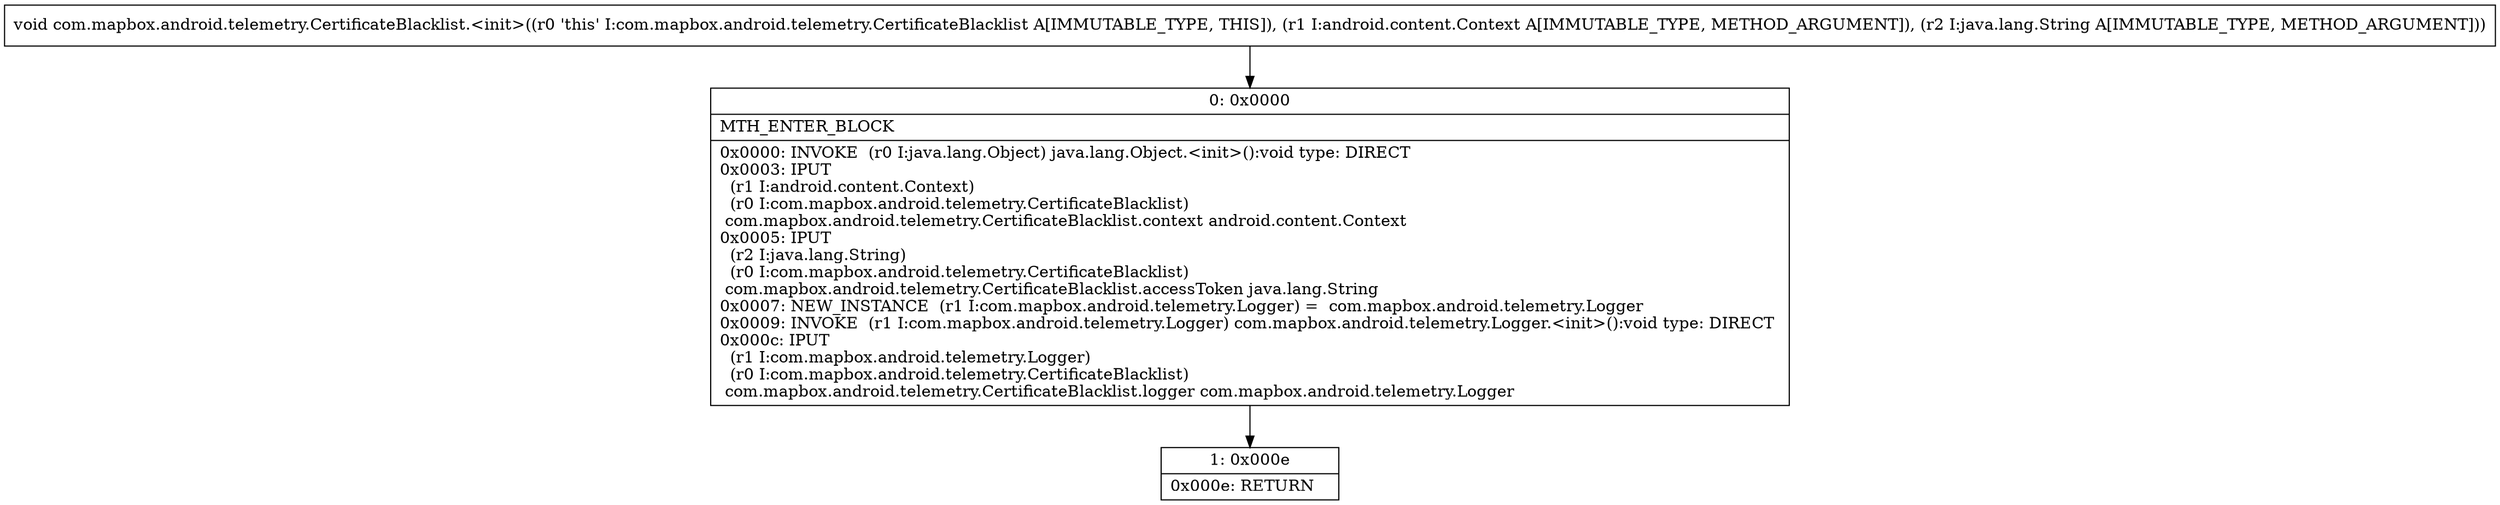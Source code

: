 digraph "CFG forcom.mapbox.android.telemetry.CertificateBlacklist.\<init\>(Landroid\/content\/Context;Ljava\/lang\/String;)V" {
Node_0 [shape=record,label="{0\:\ 0x0000|MTH_ENTER_BLOCK\l|0x0000: INVOKE  (r0 I:java.lang.Object) java.lang.Object.\<init\>():void type: DIRECT \l0x0003: IPUT  \l  (r1 I:android.content.Context)\l  (r0 I:com.mapbox.android.telemetry.CertificateBlacklist)\l com.mapbox.android.telemetry.CertificateBlacklist.context android.content.Context \l0x0005: IPUT  \l  (r2 I:java.lang.String)\l  (r0 I:com.mapbox.android.telemetry.CertificateBlacklist)\l com.mapbox.android.telemetry.CertificateBlacklist.accessToken java.lang.String \l0x0007: NEW_INSTANCE  (r1 I:com.mapbox.android.telemetry.Logger) =  com.mapbox.android.telemetry.Logger \l0x0009: INVOKE  (r1 I:com.mapbox.android.telemetry.Logger) com.mapbox.android.telemetry.Logger.\<init\>():void type: DIRECT \l0x000c: IPUT  \l  (r1 I:com.mapbox.android.telemetry.Logger)\l  (r0 I:com.mapbox.android.telemetry.CertificateBlacklist)\l com.mapbox.android.telemetry.CertificateBlacklist.logger com.mapbox.android.telemetry.Logger \l}"];
Node_1 [shape=record,label="{1\:\ 0x000e|0x000e: RETURN   \l}"];
MethodNode[shape=record,label="{void com.mapbox.android.telemetry.CertificateBlacklist.\<init\>((r0 'this' I:com.mapbox.android.telemetry.CertificateBlacklist A[IMMUTABLE_TYPE, THIS]), (r1 I:android.content.Context A[IMMUTABLE_TYPE, METHOD_ARGUMENT]), (r2 I:java.lang.String A[IMMUTABLE_TYPE, METHOD_ARGUMENT])) }"];
MethodNode -> Node_0;
Node_0 -> Node_1;
}

